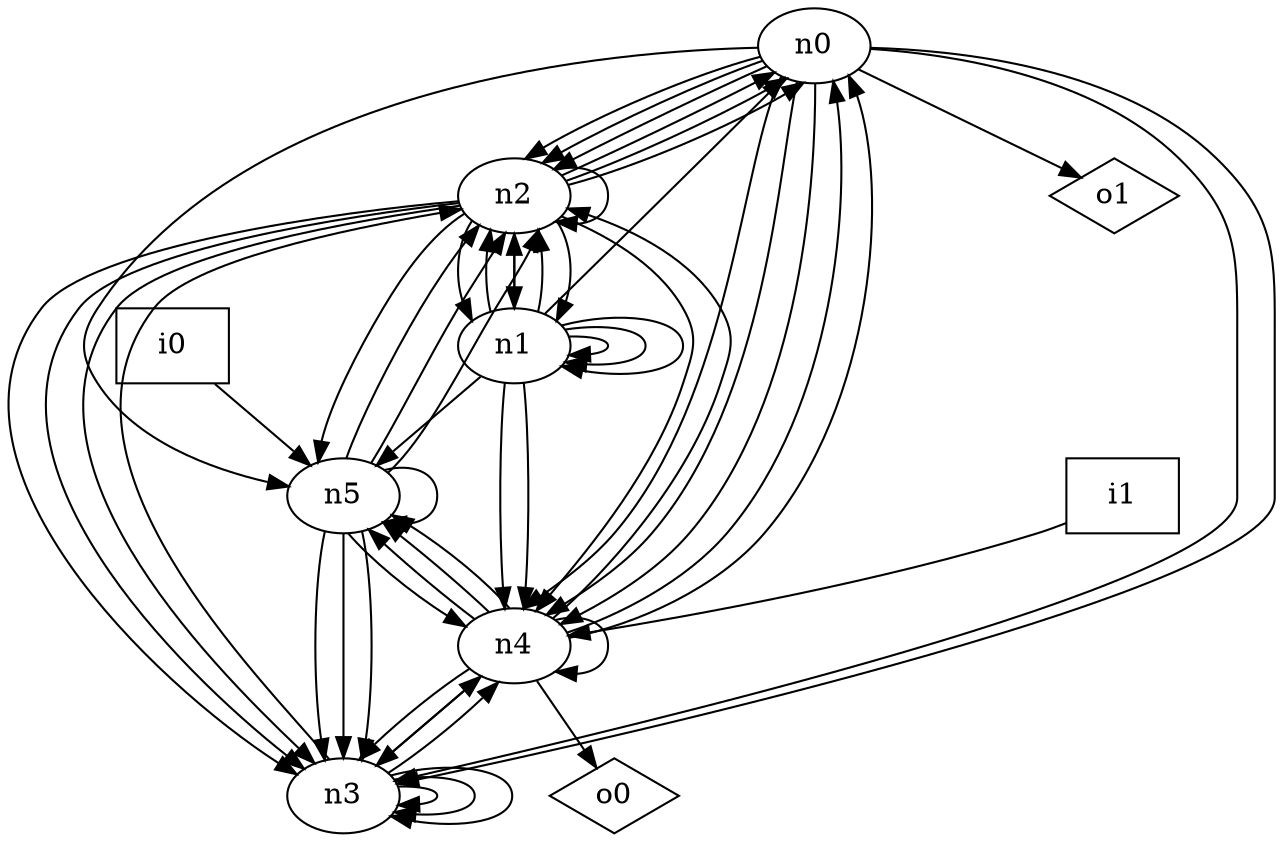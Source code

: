 digraph G {
n0 [label="n0"];
n1 [label="n1"];
n2 [label="n2"];
n3 [label="n3"];
n4 [label="n4"];
n5 [label="n5"];
n6 [label="i0",shape="box"];
n7 [label="i1",shape="box"];
n8 [label="o0",shape="diamond"];
n9 [label="o1",shape="diamond"];
n0 -> n2
n0 -> n2
n0 -> n2
n0 -> n3
n0 -> n3
n0 -> n4
n0 -> n4
n0 -> n4
n0 -> n5
n0 -> n9
n1 -> n0
n1 -> n1
n1 -> n1
n1 -> n1
n1 -> n2
n1 -> n2
n1 -> n2
n1 -> n4
n1 -> n4
n1 -> n5
n2 -> n0
n2 -> n0
n2 -> n0
n2 -> n1
n2 -> n1
n2 -> n1
n2 -> n2
n2 -> n3
n2 -> n3
n2 -> n3
n2 -> n4
n2 -> n5
n3 -> n2
n3 -> n3
n3 -> n3
n3 -> n3
n3 -> n4
n3 -> n4
n4 -> n0
n4 -> n0
n4 -> n2
n4 -> n3
n4 -> n3
n4 -> n4
n4 -> n5
n4 -> n5
n4 -> n5
n4 -> n8
n5 -> n2
n5 -> n2
n5 -> n2
n5 -> n3
n5 -> n3
n5 -> n3
n5 -> n4
n5 -> n5
n6 -> n5
n7 -> n4
}